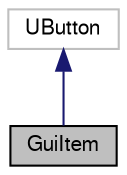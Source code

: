 digraph "GuiItem"
{
 // LATEX_PDF_SIZE
  bgcolor="transparent";
  edge [fontname="FreeSans",fontsize="10",labelfontname="FreeSans",labelfontsize="10"];
  node [fontname="FreeSans",fontsize="10",shape=record];
  Node1 [label="GuiItem",height=0.2,width=0.4,color="black", fillcolor="grey75", style="filled", fontcolor="black",tooltip="GuiItem Class."];
  Node2 -> Node1 [dir="back",color="midnightblue",fontsize="10",style="solid",fontname="FreeSans"];
  Node2 [label="UButton",height=0.2,width=0.4,color="grey75",tooltip=" "];
}
